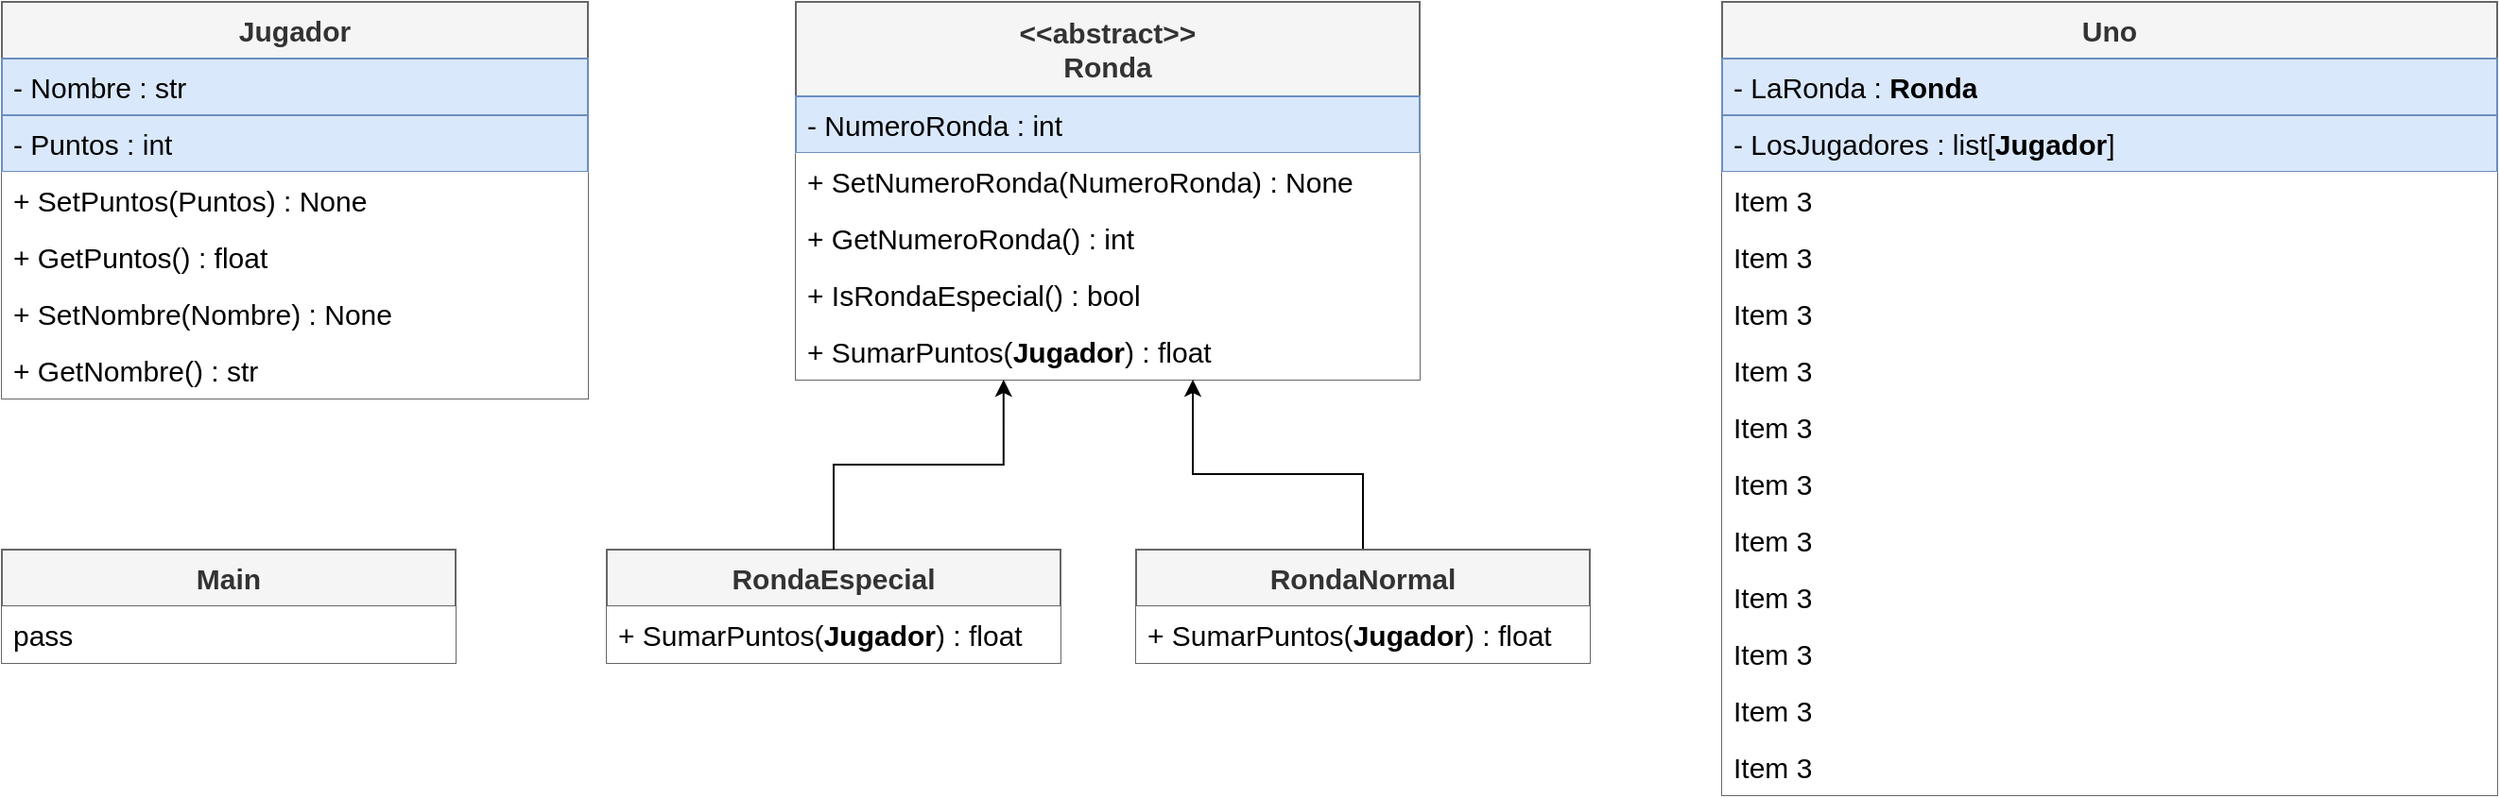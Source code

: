 <mxfile version="22.1.7" type="onedrive">
  <diagram id="C5RBs43oDa-KdzZeNtuy" name="Page-1">
    <mxGraphModel grid="1" page="1" gridSize="10" guides="1" tooltips="1" connect="1" arrows="1" fold="1" pageScale="1" pageWidth="1654" pageHeight="2336" math="0" shadow="0">
      <root>
        <mxCell id="WIyWlLk6GJQsqaUBKTNV-0" />
        <mxCell id="WIyWlLk6GJQsqaUBKTNV-1" parent="WIyWlLk6GJQsqaUBKTNV-0" />
        <mxCell id="YKjvoybfG8eck8723VKe-1" value="&lt;b style=&quot;font-size: 15px;&quot;&gt;Jugador&lt;/b&gt;" style="swimlane;fontStyle=0;childLayout=stackLayout;horizontal=1;startSize=30;horizontalStack=0;resizeParent=1;resizeParentMax=0;resizeLast=0;collapsible=1;marginBottom=0;whiteSpace=wrap;html=1;fillColor=#f5f5f5;fontColor=#333333;strokeColor=#666666;strokeWidth=1;fontSize=15;" vertex="1" parent="WIyWlLk6GJQsqaUBKTNV-1">
          <mxGeometry x="160" y="140" width="310" height="210" as="geometry" />
        </mxCell>
        <mxCell id="YKjvoybfG8eck8723VKe-2" value="&lt;font style=&quot;font-size: 15px;&quot;&gt;- Nombre : str&lt;/font&gt;" style="text;strokeColor=#6c8ebf;fillColor=#dae8fc;align=left;verticalAlign=middle;spacingLeft=4;spacingRight=4;overflow=hidden;points=[[0,0.5],[1,0.5]];portConstraint=eastwest;rotatable=0;whiteSpace=wrap;html=1;shadow=0;rounded=0;fontSize=15;" vertex="1" parent="YKjvoybfG8eck8723VKe-1">
          <mxGeometry y="30" width="310" height="30" as="geometry" />
        </mxCell>
        <mxCell id="YKjvoybfG8eck8723VKe-4" value="- Puntos : int" style="text;strokeColor=#6c8ebf;fillColor=#dae8fc;align=left;verticalAlign=middle;spacingLeft=4;spacingRight=4;overflow=hidden;points=[[0,0.5],[1,0.5]];portConstraint=eastwest;rotatable=0;whiteSpace=wrap;html=1;fontSize=15;" vertex="1" parent="YKjvoybfG8eck8723VKe-1">
          <mxGeometry y="60" width="310" height="30" as="geometry" />
        </mxCell>
        <mxCell id="YKjvoybfG8eck8723VKe-73" value="+ SetPuntos(Puntos) : None" style="text;strokeColor=none;fillColor=default;align=left;verticalAlign=middle;spacingLeft=4;spacingRight=4;overflow=hidden;points=[[0,0.5],[1,0.5]];portConstraint=eastwest;rotatable=0;whiteSpace=wrap;html=1;fontSize=15;" vertex="1" parent="YKjvoybfG8eck8723VKe-1">
          <mxGeometry y="90" width="310" height="30" as="geometry" />
        </mxCell>
        <mxCell id="YKjvoybfG8eck8723VKe-5" value="+ GetPuntos() : float" style="text;strokeColor=none;fillColor=default;align=left;verticalAlign=middle;spacingLeft=4;spacingRight=4;overflow=hidden;points=[[0,0.5],[1,0.5]];portConstraint=eastwest;rotatable=0;whiteSpace=wrap;html=1;fontSize=15;" vertex="1" parent="YKjvoybfG8eck8723VKe-1">
          <mxGeometry y="120" width="310" height="30" as="geometry" />
        </mxCell>
        <mxCell id="YKjvoybfG8eck8723VKe-75" value="+ SetNombre(Nombre) : None" style="text;strokeColor=none;fillColor=default;align=left;verticalAlign=middle;spacingLeft=4;spacingRight=4;overflow=hidden;points=[[0,0.5],[1,0.5]];portConstraint=eastwest;rotatable=0;whiteSpace=wrap;html=1;fontSize=15;" vertex="1" parent="YKjvoybfG8eck8723VKe-1">
          <mxGeometry y="150" width="310" height="30" as="geometry" />
        </mxCell>
        <mxCell id="YKjvoybfG8eck8723VKe-76" value="+ GetNombre() : str" style="text;strokeColor=none;fillColor=default;align=left;verticalAlign=middle;spacingLeft=4;spacingRight=4;overflow=hidden;points=[[0,0.5],[1,0.5]];portConstraint=eastwest;rotatable=0;whiteSpace=wrap;html=1;fontSize=15;" vertex="1" parent="YKjvoybfG8eck8723VKe-1">
          <mxGeometry y="180" width="310" height="30" as="geometry" />
        </mxCell>
        <mxCell id="YKjvoybfG8eck8723VKe-23" value="&lt;b style=&quot;font-size: 15px;&quot;&gt;&amp;lt;&amp;lt;abstract&amp;gt;&amp;gt;&lt;br style=&quot;font-size: 15px;&quot;&gt;Ronda&lt;/b&gt;" style="swimlane;fontStyle=0;childLayout=stackLayout;horizontal=1;startSize=50;horizontalStack=0;resizeParent=1;resizeParentMax=0;resizeLast=0;collapsible=1;marginBottom=0;whiteSpace=wrap;html=1;fillColor=#f5f5f5;fontColor=#333333;strokeColor=#666666;fontSize=15;" vertex="1" parent="WIyWlLk6GJQsqaUBKTNV-1">
          <mxGeometry x="580" y="140" width="330" height="200" as="geometry">
            <mxRectangle x="610" y="200" width="130" height="50" as="alternateBounds" />
          </mxGeometry>
        </mxCell>
        <mxCell id="YKjvoybfG8eck8723VKe-24" value="- NumeroRonda : int" style="text;align=left;verticalAlign=middle;spacingLeft=4;spacingRight=4;overflow=hidden;points=[[0,0.5],[1,0.5]];portConstraint=eastwest;rotatable=0;whiteSpace=wrap;html=1;fillColor=#dae8fc;fontSize=15;strokeColor=#6c8ebf;" vertex="1" parent="YKjvoybfG8eck8723VKe-23">
          <mxGeometry y="50" width="330" height="30" as="geometry" />
        </mxCell>
        <mxCell id="YKjvoybfG8eck8723VKe-25" value="+ SetNumeroRonda(NumeroRonda) : None" style="text;strokeColor=none;fillColor=default;align=left;verticalAlign=middle;spacingLeft=4;spacingRight=4;overflow=hidden;points=[[0,0.5],[1,0.5]];portConstraint=eastwest;rotatable=0;whiteSpace=wrap;html=1;fontSize=15;" vertex="1" parent="YKjvoybfG8eck8723VKe-23">
          <mxGeometry y="80" width="330" height="30" as="geometry" />
        </mxCell>
        <mxCell id="YKjvoybfG8eck8723VKe-26" value="+ GetNumeroRonda() : int" style="text;strokeColor=none;fillColor=default;align=left;verticalAlign=middle;spacingLeft=4;spacingRight=4;overflow=hidden;points=[[0,0.5],[1,0.5]];portConstraint=eastwest;rotatable=0;whiteSpace=wrap;html=1;fontSize=15;" vertex="1" parent="YKjvoybfG8eck8723VKe-23">
          <mxGeometry y="110" width="330" height="30" as="geometry" />
        </mxCell>
        <mxCell id="YKjvoybfG8eck8723VKe-82" value="+ IsRondaEspecial() : bool" style="text;strokeColor=none;fillColor=default;align=left;verticalAlign=middle;spacingLeft=4;spacingRight=4;overflow=hidden;points=[[0,0.5],[1,0.5]];portConstraint=eastwest;rotatable=0;whiteSpace=wrap;html=1;fontSize=15;" vertex="1" parent="YKjvoybfG8eck8723VKe-23">
          <mxGeometry y="140" width="330" height="30" as="geometry" />
        </mxCell>
        <mxCell id="YKjvoybfG8eck8723VKe-27" value="+ SumarPuntos(&lt;b&gt;Jugador&lt;/b&gt;) : float" style="text;strokeColor=none;fillColor=default;align=left;verticalAlign=middle;spacingLeft=4;spacingRight=4;overflow=hidden;points=[[0,0.5],[1,0.5]];portConstraint=eastwest;rotatable=0;whiteSpace=wrap;html=1;fontSize=15;" vertex="1" parent="YKjvoybfG8eck8723VKe-23">
          <mxGeometry y="170" width="330" height="30" as="geometry" />
        </mxCell>
        <mxCell id="YKjvoybfG8eck8723VKe-28" value="&lt;b style=&quot;font-size: 15px;&quot;&gt;RondaEspecial&lt;/b&gt;" style="swimlane;fontStyle=0;childLayout=stackLayout;horizontal=1;startSize=30;horizontalStack=0;resizeParent=1;resizeParentMax=0;resizeLast=0;collapsible=1;marginBottom=0;whiteSpace=wrap;html=1;fillColor=#f5f5f5;fontColor=#333333;strokeColor=#666666;fontSize=15;" vertex="1" parent="WIyWlLk6GJQsqaUBKTNV-1">
          <mxGeometry x="480" y="430" width="240" height="60" as="geometry" />
        </mxCell>
        <mxCell id="YKjvoybfG8eck8723VKe-29" value="+ SumarPuntos(&lt;b&gt;Jugador&lt;/b&gt;) : float" style="text;strokeColor=none;fillColor=default;align=left;verticalAlign=middle;spacingLeft=4;spacingRight=4;overflow=hidden;points=[[0,0.5],[1,0.5]];portConstraint=eastwest;rotatable=0;whiteSpace=wrap;html=1;fontSize=15;" vertex="1" parent="YKjvoybfG8eck8723VKe-28">
          <mxGeometry y="30" width="240" height="30" as="geometry" />
        </mxCell>
        <mxCell id="YKjvoybfG8eck8723VKe-44" style="edgeStyle=orthogonalEdgeStyle;rounded=0;orthogonalLoop=1;jettySize=auto;html=1;exitX=0.25;exitY=0;exitDx=0;exitDy=0;" edge="1" parent="WIyWlLk6GJQsqaUBKTNV-1" source="YKjvoybfG8eck8723VKe-39" target="YKjvoybfG8eck8723VKe-27">
          <mxGeometry relative="1" as="geometry">
            <mxPoint x="720" y="390" as="targetPoint" />
            <Array as="points">
              <mxPoint x="820" y="490" />
              <mxPoint x="880" y="490" />
              <mxPoint x="880" y="390" />
              <mxPoint x="790" y="390" />
            </Array>
          </mxGeometry>
        </mxCell>
        <mxCell id="YKjvoybfG8eck8723VKe-39" value="&lt;b style=&quot;font-size: 15px;&quot;&gt;RondaNormal&lt;/b&gt;" style="swimlane;fontStyle=0;childLayout=stackLayout;horizontal=1;startSize=30;horizontalStack=0;resizeParent=1;resizeParentMax=0;resizeLast=0;collapsible=1;marginBottom=0;whiteSpace=wrap;html=1;fillColor=#f5f5f5;fontColor=#333333;strokeColor=#666666;fontSize=15;" vertex="1" parent="WIyWlLk6GJQsqaUBKTNV-1">
          <mxGeometry x="760" y="430" width="240" height="60" as="geometry" />
        </mxCell>
        <mxCell id="YKjvoybfG8eck8723VKe-40" value="+ SumarPuntos(&lt;b&gt;Jugador&lt;/b&gt;) : float" style="text;strokeColor=none;fillColor=default;align=left;verticalAlign=middle;spacingLeft=4;spacingRight=4;overflow=hidden;points=[[0,0.5],[1,0.5]];portConstraint=eastwest;rotatable=0;whiteSpace=wrap;html=1;fontSize=15;" vertex="1" parent="YKjvoybfG8eck8723VKe-39">
          <mxGeometry y="30" width="240" height="30" as="geometry" />
        </mxCell>
        <mxCell id="YKjvoybfG8eck8723VKe-55" value="&lt;b style=&quot;font-size: 15px;&quot;&gt;Main&lt;/b&gt;" style="swimlane;fontStyle=0;childLayout=stackLayout;horizontal=1;startSize=30;horizontalStack=0;resizeParent=1;resizeParentMax=0;resizeLast=0;collapsible=1;marginBottom=0;whiteSpace=wrap;html=1;fillColor=#f5f5f5;fontColor=#333333;strokeColor=#666666;fontSize=15;" vertex="1" parent="WIyWlLk6GJQsqaUBKTNV-1">
          <mxGeometry x="160" y="430" width="240" height="60" as="geometry" />
        </mxCell>
        <mxCell id="YKjvoybfG8eck8723VKe-56" value="pass" style="text;align=left;verticalAlign=middle;spacingLeft=4;spacingRight=4;overflow=hidden;points=[[0,0.5],[1,0.5]];portConstraint=eastwest;rotatable=0;whiteSpace=wrap;html=1;fillColor=default;fontSize=15;" vertex="1" parent="YKjvoybfG8eck8723VKe-55">
          <mxGeometry y="30" width="240" height="30" as="geometry" />
        </mxCell>
        <mxCell id="YKjvoybfG8eck8723VKe-60" value="&lt;b style=&quot;font-size: 15px;&quot;&gt;Uno&lt;/b&gt;" style="swimlane;fontStyle=0;childLayout=stackLayout;horizontal=1;startSize=30;horizontalStack=0;resizeParent=1;resizeParentMax=0;resizeLast=0;collapsible=1;marginBottom=0;whiteSpace=wrap;html=1;fillColor=#f5f5f5;fontColor=#333333;strokeColor=#666666;fontSize=15;" vertex="1" parent="WIyWlLk6GJQsqaUBKTNV-1">
          <mxGeometry x="1070" y="140" width="410" height="420" as="geometry" />
        </mxCell>
        <mxCell id="YKjvoybfG8eck8723VKe-61" value="- LaRonda : &lt;b&gt;Ronda&lt;/b&gt;" style="text;align=left;verticalAlign=middle;spacingLeft=4;spacingRight=4;overflow=hidden;points=[[0,0.5],[1,0.5]];portConstraint=eastwest;rotatable=0;whiteSpace=wrap;html=1;fillColor=#dae8fc;fontSize=15;strokeColor=#6c8ebf;" vertex="1" parent="YKjvoybfG8eck8723VKe-60">
          <mxGeometry y="30" width="410" height="30" as="geometry" />
        </mxCell>
        <mxCell id="YKjvoybfG8eck8723VKe-62" value="- LosJugadores : list[&lt;b&gt;Jugador&lt;/b&gt;]" style="text;strokeColor=#6c8ebf;fillColor=#dae8fc;align=left;verticalAlign=middle;spacingLeft=4;spacingRight=4;overflow=hidden;points=[[0,0.5],[1,0.5]];portConstraint=eastwest;rotatable=0;whiteSpace=wrap;html=1;fontSize=15;" vertex="1" parent="YKjvoybfG8eck8723VKe-60">
          <mxGeometry y="60" width="410" height="30" as="geometry" />
        </mxCell>
        <mxCell id="YKjvoybfG8eck8723VKe-63" value="Item 3" style="text;strokeColor=none;fillColor=default;align=left;verticalAlign=middle;spacingLeft=4;spacingRight=4;overflow=hidden;points=[[0,0.5],[1,0.5]];portConstraint=eastwest;rotatable=0;whiteSpace=wrap;html=1;fontSize=15;" vertex="1" parent="YKjvoybfG8eck8723VKe-60">
          <mxGeometry y="90" width="410" height="30" as="geometry" />
        </mxCell>
        <mxCell id="YKjvoybfG8eck8723VKe-64" value="Item 3" style="text;strokeColor=none;fillColor=default;align=left;verticalAlign=middle;spacingLeft=4;spacingRight=4;overflow=hidden;points=[[0,0.5],[1,0.5]];portConstraint=eastwest;rotatable=0;whiteSpace=wrap;html=1;fontSize=15;" vertex="1" parent="YKjvoybfG8eck8723VKe-60">
          <mxGeometry y="120" width="410" height="30" as="geometry" />
        </mxCell>
        <mxCell id="YKjvoybfG8eck8723VKe-65" value="Item 3" style="text;strokeColor=none;fillColor=default;align=left;verticalAlign=middle;spacingLeft=4;spacingRight=4;overflow=hidden;points=[[0,0.5],[1,0.5]];portConstraint=eastwest;rotatable=0;whiteSpace=wrap;html=1;fontSize=15;" vertex="1" parent="YKjvoybfG8eck8723VKe-60">
          <mxGeometry y="150" width="410" height="30" as="geometry" />
        </mxCell>
        <mxCell id="YKjvoybfG8eck8723VKe-66" value="Item 3" style="text;strokeColor=none;fillColor=default;align=left;verticalAlign=middle;spacingLeft=4;spacingRight=4;overflow=hidden;points=[[0,0.5],[1,0.5]];portConstraint=eastwest;rotatable=0;whiteSpace=wrap;html=1;fontSize=15;" vertex="1" parent="YKjvoybfG8eck8723VKe-60">
          <mxGeometry y="180" width="410" height="30" as="geometry" />
        </mxCell>
        <mxCell id="YKjvoybfG8eck8723VKe-67" value="Item 3" style="text;strokeColor=none;fillColor=default;align=left;verticalAlign=middle;spacingLeft=4;spacingRight=4;overflow=hidden;points=[[0,0.5],[1,0.5]];portConstraint=eastwest;rotatable=0;whiteSpace=wrap;html=1;fontSize=15;" vertex="1" parent="YKjvoybfG8eck8723VKe-60">
          <mxGeometry y="210" width="410" height="30" as="geometry" />
        </mxCell>
        <mxCell id="YKjvoybfG8eck8723VKe-68" value="Item 3" style="text;strokeColor=none;fillColor=default;align=left;verticalAlign=middle;spacingLeft=4;spacingRight=4;overflow=hidden;points=[[0,0.5],[1,0.5]];portConstraint=eastwest;rotatable=0;whiteSpace=wrap;html=1;fontSize=15;" vertex="1" parent="YKjvoybfG8eck8723VKe-60">
          <mxGeometry y="240" width="410" height="30" as="geometry" />
        </mxCell>
        <mxCell id="YKjvoybfG8eck8723VKe-83" value="Item 3" style="text;strokeColor=none;fillColor=default;align=left;verticalAlign=middle;spacingLeft=4;spacingRight=4;overflow=hidden;points=[[0,0.5],[1,0.5]];portConstraint=eastwest;rotatable=0;whiteSpace=wrap;html=1;fontSize=15;" vertex="1" parent="YKjvoybfG8eck8723VKe-60">
          <mxGeometry y="270" width="410" height="30" as="geometry" />
        </mxCell>
        <mxCell id="YKjvoybfG8eck8723VKe-69" value="Item 3" style="text;strokeColor=none;fillColor=default;align=left;verticalAlign=middle;spacingLeft=4;spacingRight=4;overflow=hidden;points=[[0,0.5],[1,0.5]];portConstraint=eastwest;rotatable=0;whiteSpace=wrap;html=1;fontSize=15;" vertex="1" parent="YKjvoybfG8eck8723VKe-60">
          <mxGeometry y="300" width="410" height="30" as="geometry" />
        </mxCell>
        <mxCell id="YKjvoybfG8eck8723VKe-84" value="Item 3" style="text;strokeColor=none;fillColor=default;align=left;verticalAlign=middle;spacingLeft=4;spacingRight=4;overflow=hidden;points=[[0,0.5],[1,0.5]];portConstraint=eastwest;rotatable=0;whiteSpace=wrap;html=1;fontSize=15;" vertex="1" parent="YKjvoybfG8eck8723VKe-60">
          <mxGeometry y="330" width="410" height="30" as="geometry" />
        </mxCell>
        <mxCell id="YKjvoybfG8eck8723VKe-85" value="Item 3" style="text;strokeColor=none;fillColor=default;align=left;verticalAlign=middle;spacingLeft=4;spacingRight=4;overflow=hidden;points=[[0,0.5],[1,0.5]];portConstraint=eastwest;rotatable=0;whiteSpace=wrap;html=1;fontSize=15;" vertex="1" parent="YKjvoybfG8eck8723VKe-60">
          <mxGeometry y="360" width="410" height="30" as="geometry" />
        </mxCell>
        <mxCell id="YKjvoybfG8eck8723VKe-86" value="Item 3" style="text;strokeColor=none;fillColor=default;align=left;verticalAlign=middle;spacingLeft=4;spacingRight=4;overflow=hidden;points=[[0,0.5],[1,0.5]];portConstraint=eastwest;rotatable=0;whiteSpace=wrap;html=1;fontSize=15;" vertex="1" parent="YKjvoybfG8eck8723VKe-60">
          <mxGeometry y="390" width="410" height="30" as="geometry" />
        </mxCell>
        <mxCell id="YKjvoybfG8eck8723VKe-80" style="edgeStyle=orthogonalEdgeStyle;rounded=0;orthogonalLoop=1;jettySize=auto;html=1;exitX=0.5;exitY=0;exitDx=0;exitDy=0;entryX=0.333;entryY=1;entryDx=0;entryDy=0;entryPerimeter=0;" edge="1" parent="WIyWlLk6GJQsqaUBKTNV-1" source="YKjvoybfG8eck8723VKe-28" target="YKjvoybfG8eck8723VKe-27">
          <mxGeometry relative="1" as="geometry" />
        </mxCell>
      </root>
    </mxGraphModel>
  </diagram>
</mxfile>
